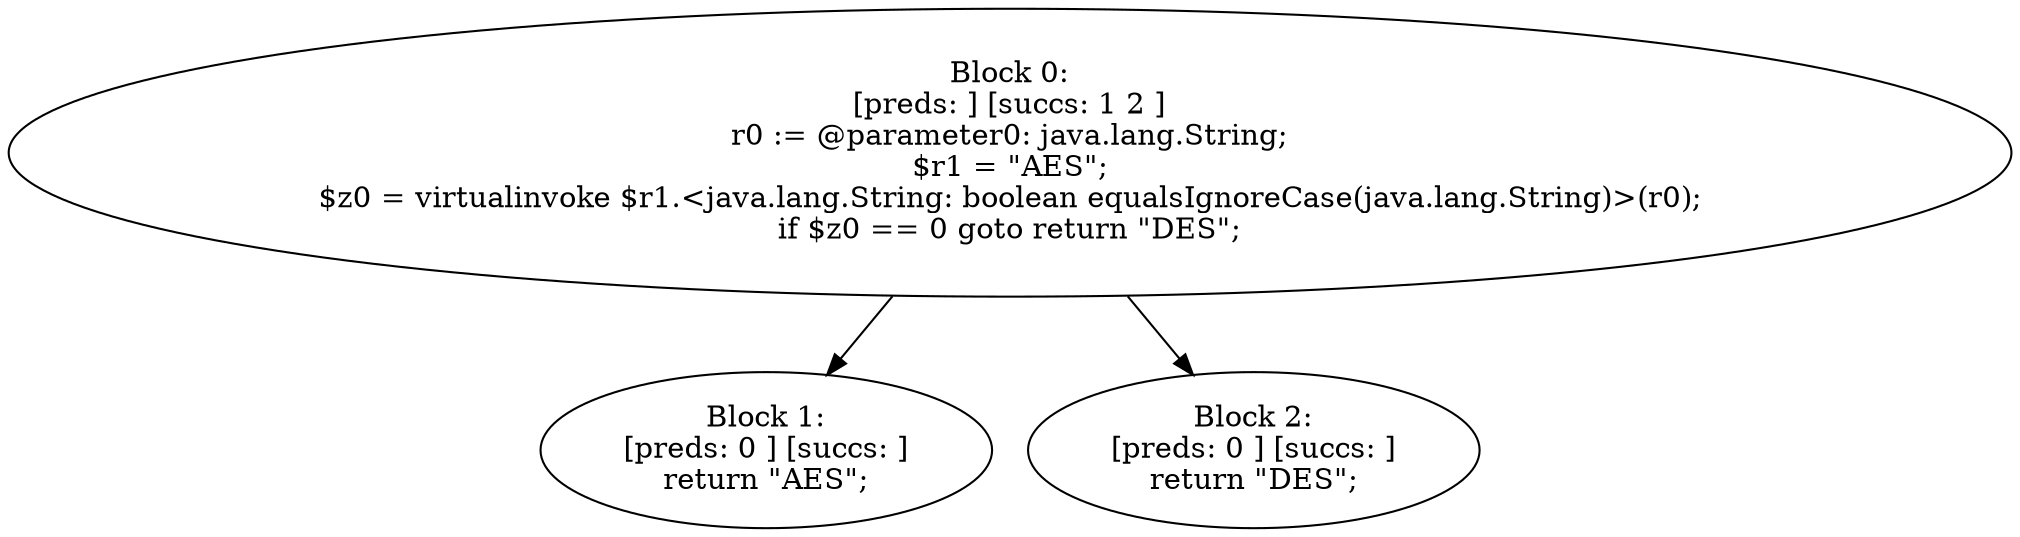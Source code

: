 digraph "unitGraph" {
    "Block 0:
[preds: ] [succs: 1 2 ]
r0 := @parameter0: java.lang.String;
$r1 = \"AES\";
$z0 = virtualinvoke $r1.<java.lang.String: boolean equalsIgnoreCase(java.lang.String)>(r0);
if $z0 == 0 goto return \"DES\";
"
    "Block 1:
[preds: 0 ] [succs: ]
return \"AES\";
"
    "Block 2:
[preds: 0 ] [succs: ]
return \"DES\";
"
    "Block 0:
[preds: ] [succs: 1 2 ]
r0 := @parameter0: java.lang.String;
$r1 = \"AES\";
$z0 = virtualinvoke $r1.<java.lang.String: boolean equalsIgnoreCase(java.lang.String)>(r0);
if $z0 == 0 goto return \"DES\";
"->"Block 1:
[preds: 0 ] [succs: ]
return \"AES\";
";
    "Block 0:
[preds: ] [succs: 1 2 ]
r0 := @parameter0: java.lang.String;
$r1 = \"AES\";
$z0 = virtualinvoke $r1.<java.lang.String: boolean equalsIgnoreCase(java.lang.String)>(r0);
if $z0 == 0 goto return \"DES\";
"->"Block 2:
[preds: 0 ] [succs: ]
return \"DES\";
";
}
